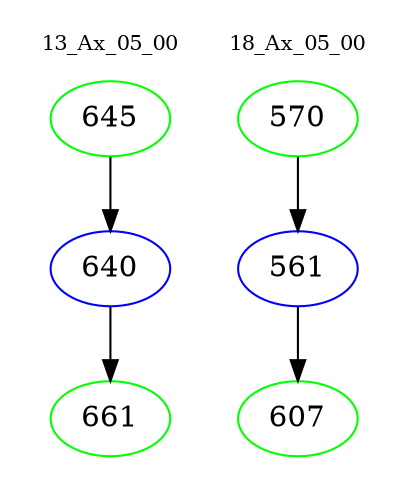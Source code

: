 digraph{
subgraph cluster_0 {
color = white
label = "13_Ax_05_00";
fontsize=10;
T0_645 [label="645", color="green"]
T0_645 -> T0_640 [color="black"]
T0_640 [label="640", color="blue"]
T0_640 -> T0_661 [color="black"]
T0_661 [label="661", color="green"]
}
subgraph cluster_1 {
color = white
label = "18_Ax_05_00";
fontsize=10;
T1_570 [label="570", color="green"]
T1_570 -> T1_561 [color="black"]
T1_561 [label="561", color="blue"]
T1_561 -> T1_607 [color="black"]
T1_607 [label="607", color="green"]
}
}

